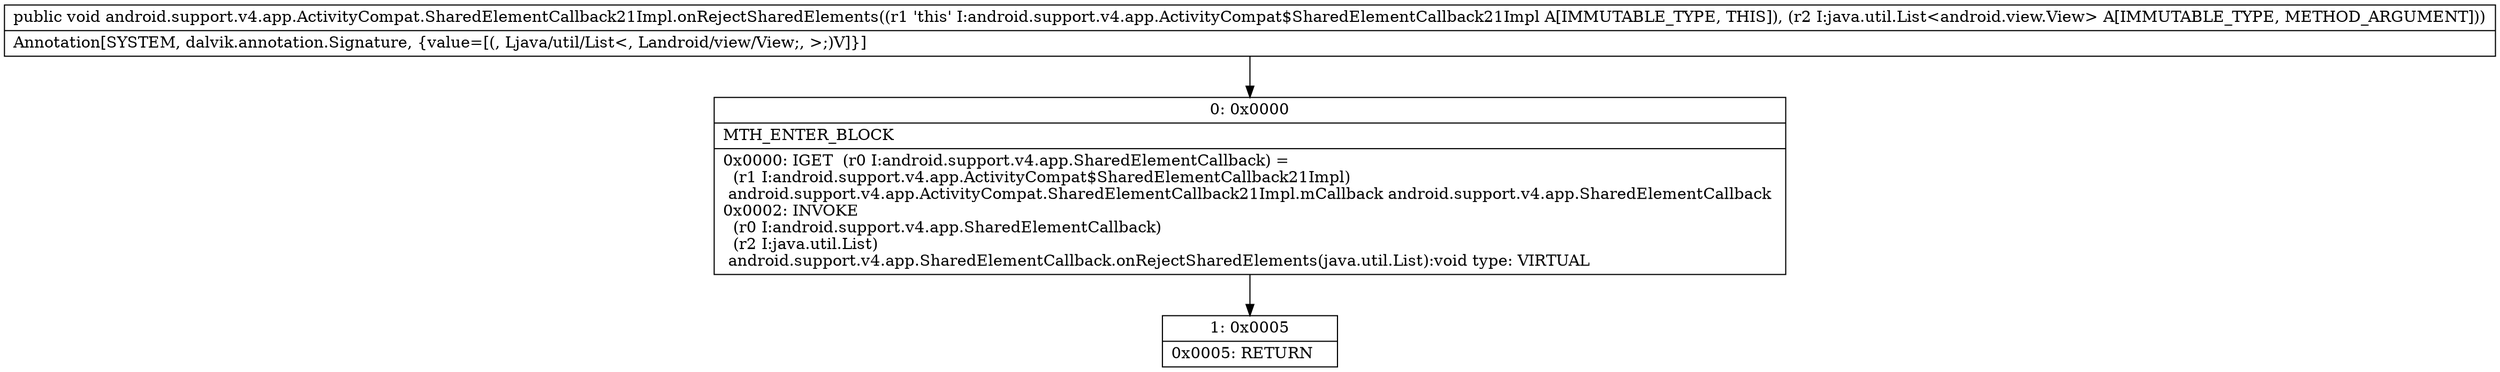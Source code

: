 digraph "CFG forandroid.support.v4.app.ActivityCompat.SharedElementCallback21Impl.onRejectSharedElements(Ljava\/util\/List;)V" {
Node_0 [shape=record,label="{0\:\ 0x0000|MTH_ENTER_BLOCK\l|0x0000: IGET  (r0 I:android.support.v4.app.SharedElementCallback) = \l  (r1 I:android.support.v4.app.ActivityCompat$SharedElementCallback21Impl)\l android.support.v4.app.ActivityCompat.SharedElementCallback21Impl.mCallback android.support.v4.app.SharedElementCallback \l0x0002: INVOKE  \l  (r0 I:android.support.v4.app.SharedElementCallback)\l  (r2 I:java.util.List)\l android.support.v4.app.SharedElementCallback.onRejectSharedElements(java.util.List):void type: VIRTUAL \l}"];
Node_1 [shape=record,label="{1\:\ 0x0005|0x0005: RETURN   \l}"];
MethodNode[shape=record,label="{public void android.support.v4.app.ActivityCompat.SharedElementCallback21Impl.onRejectSharedElements((r1 'this' I:android.support.v4.app.ActivityCompat$SharedElementCallback21Impl A[IMMUTABLE_TYPE, THIS]), (r2 I:java.util.List\<android.view.View\> A[IMMUTABLE_TYPE, METHOD_ARGUMENT]))  | Annotation[SYSTEM, dalvik.annotation.Signature, \{value=[(, Ljava\/util\/List\<, Landroid\/view\/View;, \>;)V]\}]\l}"];
MethodNode -> Node_0;
Node_0 -> Node_1;
}

